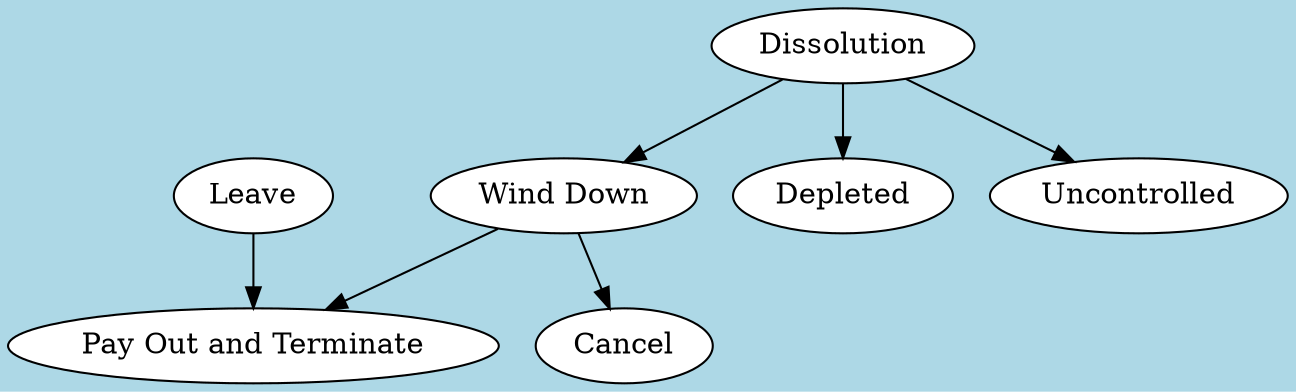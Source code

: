 digraph Lexon_cc_0 {
	graph [bgcolor=lightblue,
		concentrate=false,
		overlap=false,
		splines=true
	];
	node [fillcolor=white,
		shape=oval,
		style=filled
	];
	Leave -> "Pay Out and Terminate";
	"Wind Down" -> "Pay Out and Terminate";
	"Wind Down" -> Cancel;
	Dissolution -> "Wind Down";
	Dissolution -> Depleted;
	Dissolution -> Uncontrolled;
}